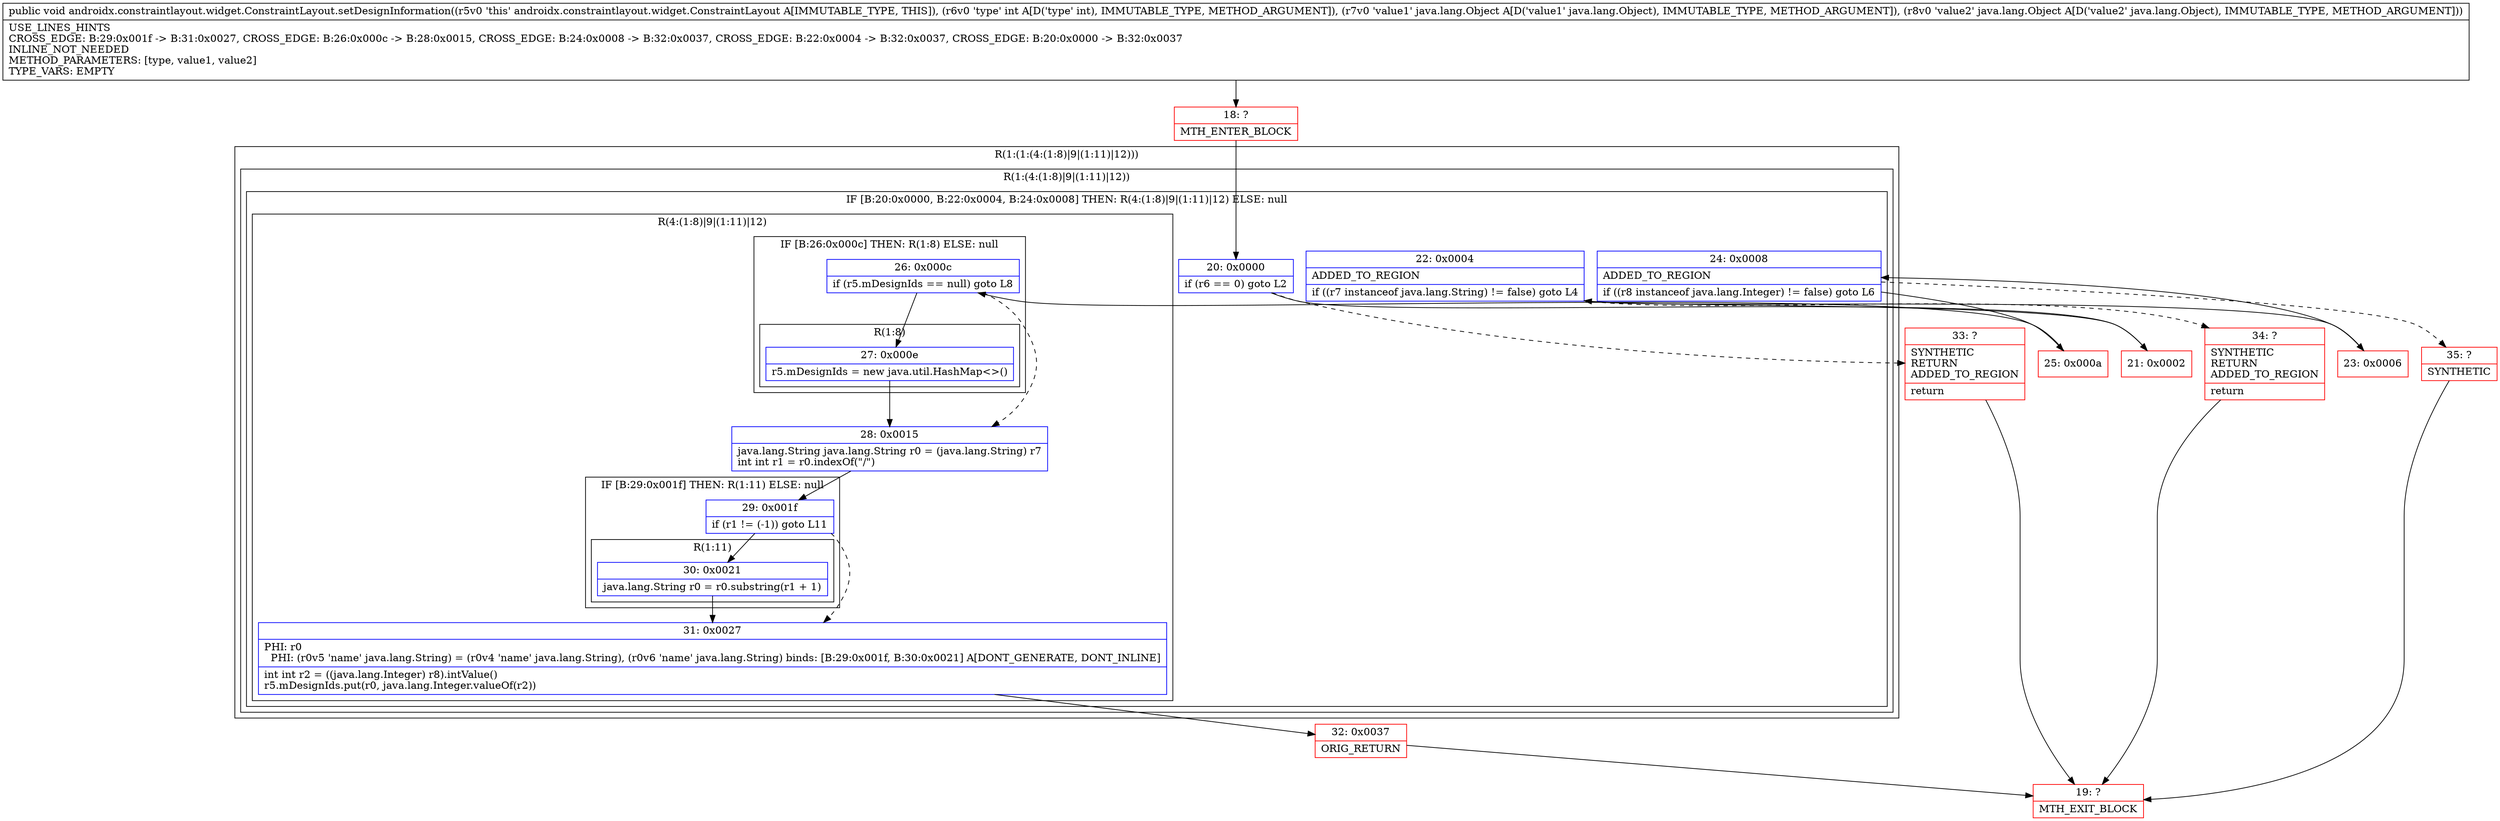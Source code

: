digraph "CFG forandroidx.constraintlayout.widget.ConstraintLayout.setDesignInformation(ILjava\/lang\/Object;Ljava\/lang\/Object;)V" {
subgraph cluster_Region_839758413 {
label = "R(1:(1:(4:(1:8)|9|(1:11)|12)))";
node [shape=record,color=blue];
subgraph cluster_Region_1965777063 {
label = "R(1:(4:(1:8)|9|(1:11)|12))";
node [shape=record,color=blue];
subgraph cluster_IfRegion_925429669 {
label = "IF [B:20:0x0000, B:22:0x0004, B:24:0x0008] THEN: R(4:(1:8)|9|(1:11)|12) ELSE: null";
node [shape=record,color=blue];
Node_20 [shape=record,label="{20\:\ 0x0000|if (r6 == 0) goto L2\l}"];
Node_22 [shape=record,label="{22\:\ 0x0004|ADDED_TO_REGION\l|if ((r7 instanceof java.lang.String) != false) goto L4\l}"];
Node_24 [shape=record,label="{24\:\ 0x0008|ADDED_TO_REGION\l|if ((r8 instanceof java.lang.Integer) != false) goto L6\l}"];
subgraph cluster_Region_1822188336 {
label = "R(4:(1:8)|9|(1:11)|12)";
node [shape=record,color=blue];
subgraph cluster_IfRegion_1032650664 {
label = "IF [B:26:0x000c] THEN: R(1:8) ELSE: null";
node [shape=record,color=blue];
Node_26 [shape=record,label="{26\:\ 0x000c|if (r5.mDesignIds == null) goto L8\l}"];
subgraph cluster_Region_1657580942 {
label = "R(1:8)";
node [shape=record,color=blue];
Node_27 [shape=record,label="{27\:\ 0x000e|r5.mDesignIds = new java.util.HashMap\<\>()\l}"];
}
}
Node_28 [shape=record,label="{28\:\ 0x0015|java.lang.String java.lang.String r0 = (java.lang.String) r7\lint int r1 = r0.indexOf(\"\/\")\l}"];
subgraph cluster_IfRegion_1634017543 {
label = "IF [B:29:0x001f] THEN: R(1:11) ELSE: null";
node [shape=record,color=blue];
Node_29 [shape=record,label="{29\:\ 0x001f|if (r1 != (\-1)) goto L11\l}"];
subgraph cluster_Region_1513254105 {
label = "R(1:11)";
node [shape=record,color=blue];
Node_30 [shape=record,label="{30\:\ 0x0021|java.lang.String r0 = r0.substring(r1 + 1)\l}"];
}
}
Node_31 [shape=record,label="{31\:\ 0x0027|PHI: r0 \l  PHI: (r0v5 'name' java.lang.String) = (r0v4 'name' java.lang.String), (r0v6 'name' java.lang.String) binds: [B:29:0x001f, B:30:0x0021] A[DONT_GENERATE, DONT_INLINE]\l|int int r2 = ((java.lang.Integer) r8).intValue()\lr5.mDesignIds.put(r0, java.lang.Integer.valueOf(r2))\l}"];
}
}
}
}
Node_18 [shape=record,color=red,label="{18\:\ ?|MTH_ENTER_BLOCK\l}"];
Node_21 [shape=record,color=red,label="{21\:\ 0x0002}"];
Node_23 [shape=record,color=red,label="{23\:\ 0x0006}"];
Node_25 [shape=record,color=red,label="{25\:\ 0x000a}"];
Node_32 [shape=record,color=red,label="{32\:\ 0x0037|ORIG_RETURN\l}"];
Node_19 [shape=record,color=red,label="{19\:\ ?|MTH_EXIT_BLOCK\l}"];
Node_35 [shape=record,color=red,label="{35\:\ ?|SYNTHETIC\l}"];
Node_34 [shape=record,color=red,label="{34\:\ ?|SYNTHETIC\lRETURN\lADDED_TO_REGION\l|return\l}"];
Node_33 [shape=record,color=red,label="{33\:\ ?|SYNTHETIC\lRETURN\lADDED_TO_REGION\l|return\l}"];
MethodNode[shape=record,label="{public void androidx.constraintlayout.widget.ConstraintLayout.setDesignInformation((r5v0 'this' androidx.constraintlayout.widget.ConstraintLayout A[IMMUTABLE_TYPE, THIS]), (r6v0 'type' int A[D('type' int), IMMUTABLE_TYPE, METHOD_ARGUMENT]), (r7v0 'value1' java.lang.Object A[D('value1' java.lang.Object), IMMUTABLE_TYPE, METHOD_ARGUMENT]), (r8v0 'value2' java.lang.Object A[D('value2' java.lang.Object), IMMUTABLE_TYPE, METHOD_ARGUMENT]))  | USE_LINES_HINTS\lCROSS_EDGE: B:29:0x001f \-\> B:31:0x0027, CROSS_EDGE: B:26:0x000c \-\> B:28:0x0015, CROSS_EDGE: B:24:0x0008 \-\> B:32:0x0037, CROSS_EDGE: B:22:0x0004 \-\> B:32:0x0037, CROSS_EDGE: B:20:0x0000 \-\> B:32:0x0037\lINLINE_NOT_NEEDED\lMETHOD_PARAMETERS: [type, value1, value2]\lTYPE_VARS: EMPTY\l}"];
MethodNode -> Node_18;Node_20 -> Node_21;
Node_20 -> Node_33[style=dashed];
Node_22 -> Node_23;
Node_22 -> Node_34[style=dashed];
Node_24 -> Node_25;
Node_24 -> Node_35[style=dashed];
Node_26 -> Node_27;
Node_26 -> Node_28[style=dashed];
Node_27 -> Node_28;
Node_28 -> Node_29;
Node_29 -> Node_30;
Node_29 -> Node_31[style=dashed];
Node_30 -> Node_31;
Node_31 -> Node_32;
Node_18 -> Node_20;
Node_21 -> Node_22;
Node_23 -> Node_24;
Node_25 -> Node_26;
Node_32 -> Node_19;
Node_35 -> Node_19;
Node_34 -> Node_19;
Node_33 -> Node_19;
}

